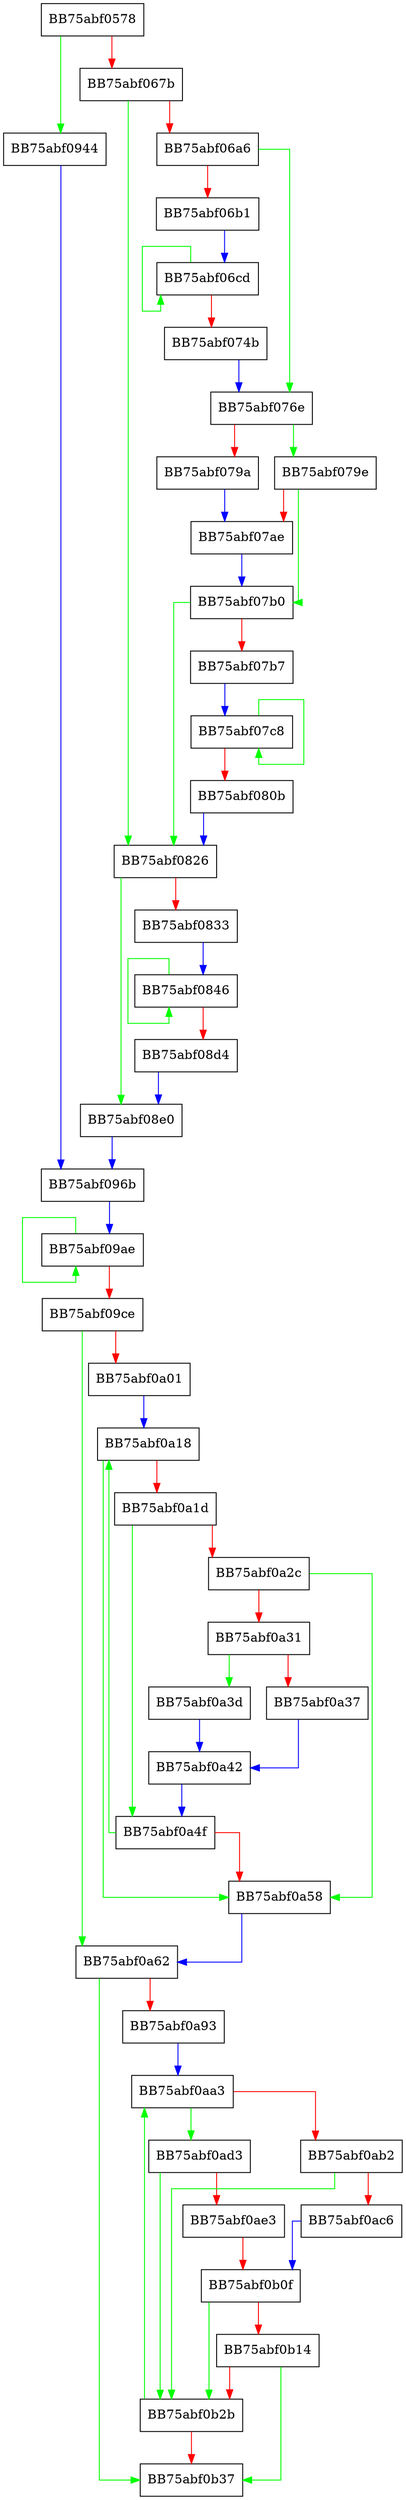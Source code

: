 digraph ZSTD_RowFindBestMatch_extDict_6_5 {
  node [shape="box"];
  graph [splines=ortho];
  BB75abf0578 -> BB75abf0944 [color="green"];
  BB75abf0578 -> BB75abf067b [color="red"];
  BB75abf067b -> BB75abf0826 [color="green"];
  BB75abf067b -> BB75abf06a6 [color="red"];
  BB75abf06a6 -> BB75abf076e [color="green"];
  BB75abf06a6 -> BB75abf06b1 [color="red"];
  BB75abf06b1 -> BB75abf06cd [color="blue"];
  BB75abf06cd -> BB75abf06cd [color="green"];
  BB75abf06cd -> BB75abf074b [color="red"];
  BB75abf074b -> BB75abf076e [color="blue"];
  BB75abf076e -> BB75abf079e [color="green"];
  BB75abf076e -> BB75abf079a [color="red"];
  BB75abf079a -> BB75abf07ae [color="blue"];
  BB75abf079e -> BB75abf07b0 [color="green"];
  BB75abf079e -> BB75abf07ae [color="red"];
  BB75abf07ae -> BB75abf07b0 [color="blue"];
  BB75abf07b0 -> BB75abf0826 [color="green"];
  BB75abf07b0 -> BB75abf07b7 [color="red"];
  BB75abf07b7 -> BB75abf07c8 [color="blue"];
  BB75abf07c8 -> BB75abf07c8 [color="green"];
  BB75abf07c8 -> BB75abf080b [color="red"];
  BB75abf080b -> BB75abf0826 [color="blue"];
  BB75abf0826 -> BB75abf08e0 [color="green"];
  BB75abf0826 -> BB75abf0833 [color="red"];
  BB75abf0833 -> BB75abf0846 [color="blue"];
  BB75abf0846 -> BB75abf0846 [color="green"];
  BB75abf0846 -> BB75abf08d4 [color="red"];
  BB75abf08d4 -> BB75abf08e0 [color="blue"];
  BB75abf08e0 -> BB75abf096b [color="blue"];
  BB75abf0944 -> BB75abf096b [color="blue"];
  BB75abf096b -> BB75abf09ae [color="blue"];
  BB75abf09ae -> BB75abf09ae [color="green"];
  BB75abf09ae -> BB75abf09ce [color="red"];
  BB75abf09ce -> BB75abf0a62 [color="green"];
  BB75abf09ce -> BB75abf0a01 [color="red"];
  BB75abf0a01 -> BB75abf0a18 [color="blue"];
  BB75abf0a18 -> BB75abf0a58 [color="green"];
  BB75abf0a18 -> BB75abf0a1d [color="red"];
  BB75abf0a1d -> BB75abf0a4f [color="green"];
  BB75abf0a1d -> BB75abf0a2c [color="red"];
  BB75abf0a2c -> BB75abf0a58 [color="green"];
  BB75abf0a2c -> BB75abf0a31 [color="red"];
  BB75abf0a31 -> BB75abf0a3d [color="green"];
  BB75abf0a31 -> BB75abf0a37 [color="red"];
  BB75abf0a37 -> BB75abf0a42 [color="blue"];
  BB75abf0a3d -> BB75abf0a42 [color="blue"];
  BB75abf0a42 -> BB75abf0a4f [color="blue"];
  BB75abf0a4f -> BB75abf0a18 [color="green"];
  BB75abf0a4f -> BB75abf0a58 [color="red"];
  BB75abf0a58 -> BB75abf0a62 [color="blue"];
  BB75abf0a62 -> BB75abf0b37 [color="green"];
  BB75abf0a62 -> BB75abf0a93 [color="red"];
  BB75abf0a93 -> BB75abf0aa3 [color="blue"];
  BB75abf0aa3 -> BB75abf0ad3 [color="green"];
  BB75abf0aa3 -> BB75abf0ab2 [color="red"];
  BB75abf0ab2 -> BB75abf0b2b [color="green"];
  BB75abf0ab2 -> BB75abf0ac6 [color="red"];
  BB75abf0ac6 -> BB75abf0b0f [color="blue"];
  BB75abf0ad3 -> BB75abf0b2b [color="green"];
  BB75abf0ad3 -> BB75abf0ae3 [color="red"];
  BB75abf0ae3 -> BB75abf0b0f [color="red"];
  BB75abf0b0f -> BB75abf0b2b [color="green"];
  BB75abf0b0f -> BB75abf0b14 [color="red"];
  BB75abf0b14 -> BB75abf0b37 [color="green"];
  BB75abf0b14 -> BB75abf0b2b [color="red"];
  BB75abf0b2b -> BB75abf0aa3 [color="green"];
  BB75abf0b2b -> BB75abf0b37 [color="red"];
}